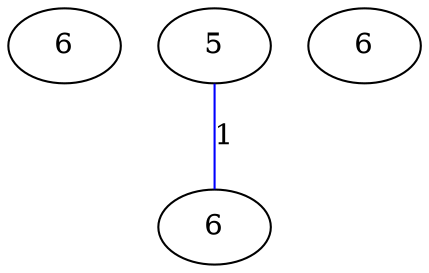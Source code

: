 graph G {
	0 [label="6"];
	1 [label="5"];
	2 [label="6"];
	3 [label="6"];
	1 -- 2 [label="1", color=blue];
}
